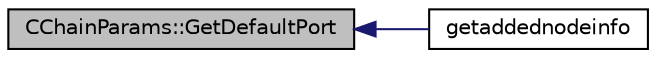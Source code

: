 digraph "CChainParams::GetDefaultPort"
{
  edge [fontname="Helvetica",fontsize="10",labelfontname="Helvetica",labelfontsize="10"];
  node [fontname="Helvetica",fontsize="10",shape=record];
  rankdir="LR";
  Node87 [label="CChainParams::GetDefaultPort",height=0.2,width=0.4,color="black", fillcolor="grey75", style="filled", fontcolor="black"];
  Node87 -> Node88 [dir="back",color="midnightblue",fontsize="10",style="solid",fontname="Helvetica"];
  Node88 [label="getaddednodeinfo",height=0.2,width=0.4,color="black", fillcolor="white", style="filled",URL="$rpcnet_8cpp.html#a2a6994d3b180c8e9ce81e0da65a41bb3"];
}
